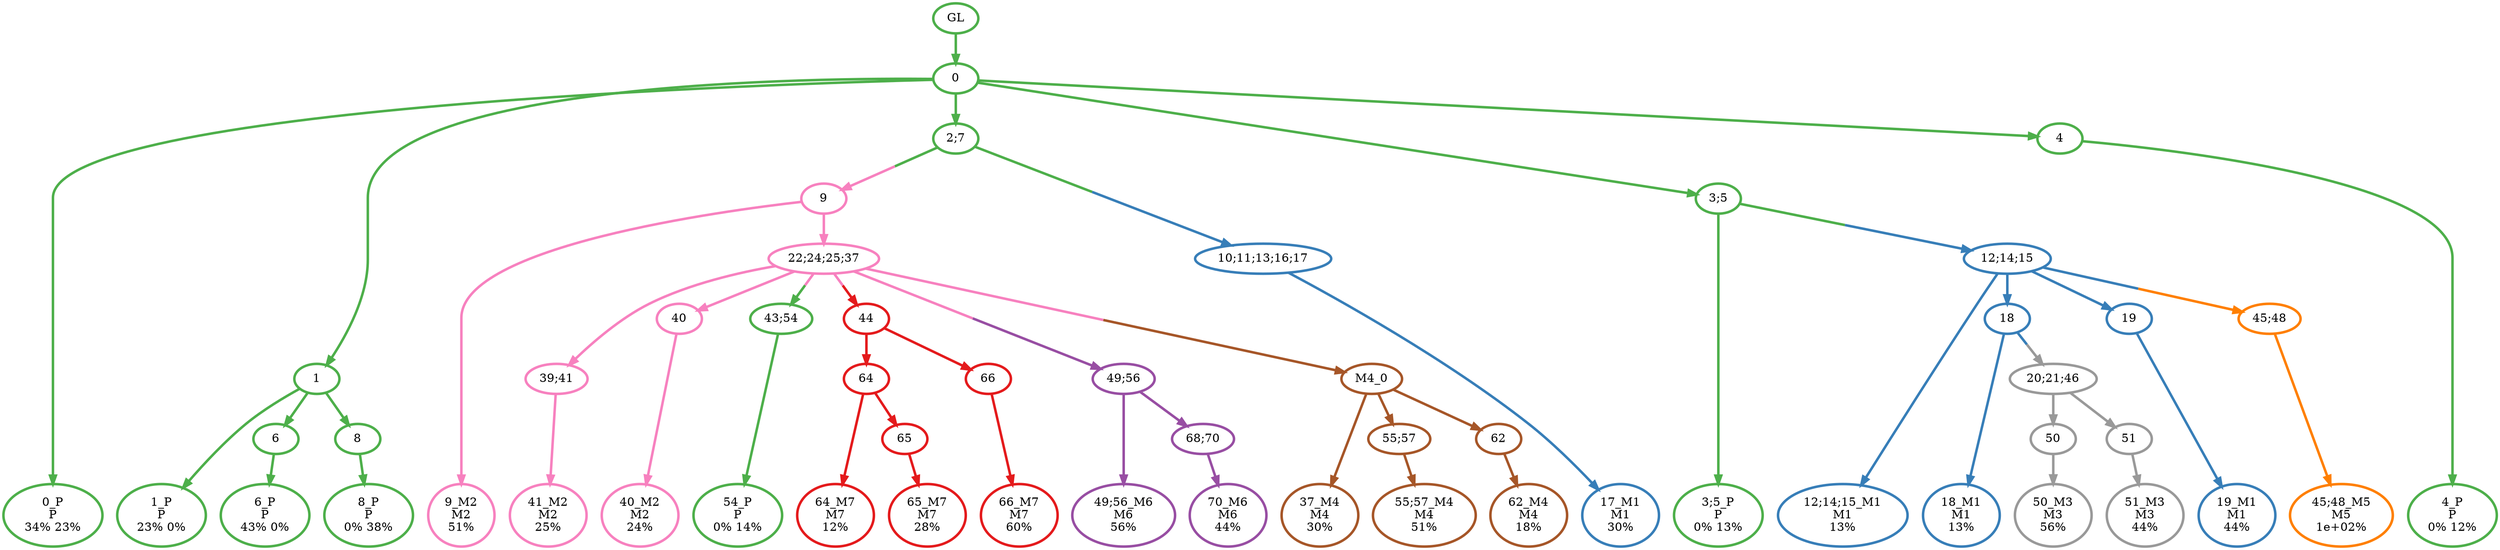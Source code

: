 digraph T {
	{
		rank=same
		52 [penwidth=3,colorscheme=set19,color=3,label="0_P\nP\n34% 23%"]
		50 [penwidth=3,colorscheme=set19,color=3,label="1_P\nP\n23% 0%"]
		48 [penwidth=3,colorscheme=set19,color=3,label="6_P\nP\n43% 0%"]
		46 [penwidth=3,colorscheme=set19,color=3,label="8_P\nP\n0% 38%"]
		43 [penwidth=3,colorscheme=set19,color=3,label="54_P\nP\n0% 14%"]
		41 [penwidth=3,colorscheme=set19,color=3,label="3;5_P\nP\n0% 13%"]
		39 [penwidth=3,colorscheme=set19,color=3,label="4_P\nP\n0% 12%"]
		38 [penwidth=3,colorscheme=set19,color=2,label="17_M1\nM1\n30%"]
		37 [penwidth=3,colorscheme=set19,color=2,label="12;14;15_M1\nM1\n13%"]
		35 [penwidth=3,colorscheme=set19,color=2,label="18_M1\nM1\n13%"]
		33 [penwidth=3,colorscheme=set19,color=2,label="19_M1\nM1\n44%"]
		32 [penwidth=3,colorscheme=set19,color=8,label="9_M2\nM2\n51%"]
		30 [penwidth=3,colorscheme=set19,color=8,label="41_M2\nM2\n25%"]
		28 [penwidth=3,colorscheme=set19,color=8,label="40_M2\nM2\n24%"]
		26 [penwidth=3,colorscheme=set19,color=9,label="50_M3\nM3\n56%"]
		24 [penwidth=3,colorscheme=set19,color=9,label="51_M3\nM3\n44%"]
		23 [penwidth=3,colorscheme=set19,color=7,label="37_M4\nM4\n30%"]
		21 [penwidth=3,colorscheme=set19,color=7,label="55;57_M4\nM4\n51%"]
		19 [penwidth=3,colorscheme=set19,color=7,label="62_M4\nM4\n18%"]
		18 [penwidth=3,colorscheme=set19,color=5,label="45;48_M5\nM5\n1e+02%"]
		17 [penwidth=3,colorscheme=set19,color=4,label="49;56_M6\nM6\n56%"]
		15 [penwidth=3,colorscheme=set19,color=4,label="70_M6\nM6\n44%"]
		13 [penwidth=3,colorscheme=set19,color=1,label="64_M7\nM7\n12%"]
		11 [penwidth=3,colorscheme=set19,color=1,label="65_M7\nM7\n28%"]
		9 [penwidth=3,colorscheme=set19,color=1,label="66_M7\nM7\n60%"]
	}
	54 [penwidth=3,colorscheme=set19,color=3,label="GL"]
	53 [penwidth=3,colorscheme=set19,color=3,label="0"]
	51 [penwidth=3,colorscheme=set19,color=3,label="1"]
	49 [penwidth=3,colorscheme=set19,color=3,label="6"]
	47 [penwidth=3,colorscheme=set19,color=3,label="8"]
	45 [penwidth=3,colorscheme=set19,color=3,label="2;7"]
	44 [penwidth=3,colorscheme=set19,color=8,label="22;24;25;37"]
	42 [penwidth=3,colorscheme=set19,color=3,label="3;5"]
	40 [penwidth=3,colorscheme=set19,color=3,label="4"]
	36 [penwidth=3,colorscheme=set19,color=2,label="18"]
	34 [penwidth=3,colorscheme=set19,color=2,label="19"]
	31 [penwidth=3,colorscheme=set19,color=8,label="39;41"]
	29 [penwidth=3,colorscheme=set19,color=8,label="40"]
	27 [penwidth=3,colorscheme=set19,color=9,label="50"]
	25 [penwidth=3,colorscheme=set19,color=9,label="51"]
	22 [penwidth=3,colorscheme=set19,color=7,label="55;57"]
	20 [penwidth=3,colorscheme=set19,color=7,label="62"]
	16 [penwidth=3,colorscheme=set19,color=4,label="68;70"]
	14 [penwidth=3,colorscheme=set19,color=1,label="64"]
	12 [penwidth=3,colorscheme=set19,color=1,label="65"]
	10 [penwidth=3,colorscheme=set19,color=1,label="66"]
	8 [penwidth=3,colorscheme=set19,color=3,label="43;54"]
	7 [penwidth=3,colorscheme=set19,color=1,label="44"]
	6 [penwidth=3,colorscheme=set19,color=4,label="49;56"]
	5 [penwidth=3,colorscheme=set19,color=7,label="M4_0"]
	4 [penwidth=3,colorscheme=set19,color=5,label="45;48"]
	3 [penwidth=3,colorscheme=set19,color=9,label="20;21;46"]
	2 [penwidth=3,colorscheme=set19,color=8,label="9"]
	1 [penwidth=3,colorscheme=set19,color=2,label="10;11;13;16;17"]
	0 [penwidth=3,colorscheme=set19,color=2,label="12;14;15"]
	54 -> 53 [penwidth=3,colorscheme=set19,color=3]
	53 -> 52 [penwidth=3,colorscheme=set19,color=3]
	53 -> 51 [penwidth=3,colorscheme=set19,color=3]
	53 -> 42 [penwidth=3,colorscheme=set19,color=3]
	53 -> 40 [penwidth=3,colorscheme=set19,color=3]
	53 -> 45 [penwidth=3,colorscheme=set19,color=3]
	51 -> 50 [penwidth=3,colorscheme=set19,color=3]
	51 -> 49 [penwidth=3,colorscheme=set19,color=3]
	51 -> 47 [penwidth=3,colorscheme=set19,color=3]
	49 -> 48 [penwidth=3,colorscheme=set19,color=3]
	47 -> 46 [penwidth=3,colorscheme=set19,color=3]
	45 -> 1 [penwidth=3,colorscheme=set19,color="3;0.5:2"]
	45 -> 2 [penwidth=3,colorscheme=set19,color="3;0.5:8"]
	44 -> 29 [penwidth=3,colorscheme=set19,color=8]
	44 -> 31 [penwidth=3,colorscheme=set19,color=8]
	44 -> 5 [penwidth=3,colorscheme=set19,color="8;0.5:7"]
	44 -> 7 [penwidth=3,colorscheme=set19,color="8;0.5:1"]
	44 -> 6 [penwidth=3,colorscheme=set19,color="8;0.5:4"]
	44 -> 8 [penwidth=3,colorscheme=set19,color="8;0.5:3"]
	42 -> 41 [penwidth=3,colorscheme=set19,color=3]
	42 -> 0 [penwidth=3,colorscheme=set19,color="3;0.5:2"]
	40 -> 39 [penwidth=3,colorscheme=set19,color=3]
	36 -> 35 [penwidth=3,colorscheme=set19,color=2]
	36 -> 3 [penwidth=3,colorscheme=set19,color="2;0.5:9"]
	34 -> 33 [penwidth=3,colorscheme=set19,color=2]
	31 -> 30 [penwidth=3,colorscheme=set19,color=8]
	29 -> 28 [penwidth=3,colorscheme=set19,color=8]
	27 -> 26 [penwidth=3,colorscheme=set19,color=9]
	25 -> 24 [penwidth=3,colorscheme=set19,color=9]
	22 -> 21 [penwidth=3,colorscheme=set19,color=7]
	20 -> 19 [penwidth=3,colorscheme=set19,color=7]
	16 -> 15 [penwidth=3,colorscheme=set19,color=4]
	14 -> 13 [penwidth=3,colorscheme=set19,color=1]
	14 -> 12 [penwidth=3,colorscheme=set19,color=1]
	12 -> 11 [penwidth=3,colorscheme=set19,color=1]
	10 -> 9 [penwidth=3,colorscheme=set19,color=1]
	8 -> 43 [penwidth=3,colorscheme=set19,color=3]
	7 -> 14 [penwidth=3,colorscheme=set19,color=1]
	7 -> 10 [penwidth=3,colorscheme=set19,color=1]
	6 -> 17 [penwidth=3,colorscheme=set19,color=4]
	6 -> 16 [penwidth=3,colorscheme=set19,color=4]
	5 -> 23 [penwidth=3,colorscheme=set19,color=7]
	5 -> 22 [penwidth=3,colorscheme=set19,color=7]
	5 -> 20 [penwidth=3,colorscheme=set19,color=7]
	4 -> 18 [penwidth=3,colorscheme=set19,color=5]
	3 -> 27 [penwidth=3,colorscheme=set19,color=9]
	3 -> 25 [penwidth=3,colorscheme=set19,color=9]
	2 -> 44 [penwidth=3,colorscheme=set19,color=8]
	2 -> 32 [penwidth=3,colorscheme=set19,color=8]
	1 -> 38 [penwidth=3,colorscheme=set19,color=2]
	0 -> 37 [penwidth=3,colorscheme=set19,color=2]
	0 -> 36 [penwidth=3,colorscheme=set19,color=2]
	0 -> 34 [penwidth=3,colorscheme=set19,color=2]
	0 -> 4 [penwidth=3,colorscheme=set19,color="2;0.5:5"]
}
